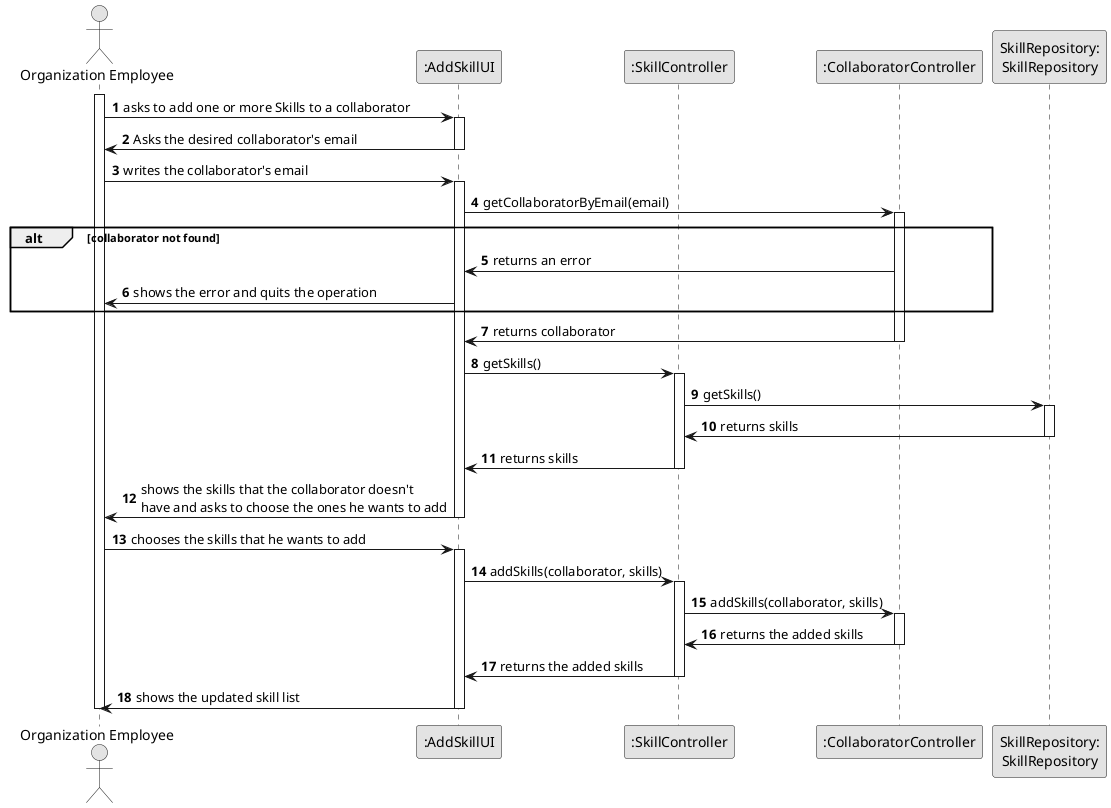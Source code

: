@startuml
skinparam monochrome true
skinparam packageStyle rectangle
skinparam shadowing false

autonumber

'hide footbox
actor "Organization Employee" as ADM
participant ":AddSkillUI" as UI
participant ":SkillController" as SkillCTRL
participant ":CollaboratorController" as CollaboratorCTRL
participant "SkillRepository:\nSkillRepository" as SkillRepository


activate ADM
    ADM -> UI : asks to add one or more Skills to a collaborator
    activate UI
        UI -> ADM: Asks the desired collaborator's email
    deactivate UI
    ADM -> UI : writes the collaborator's email

    activate UI

        UI -> CollaboratorCTRL: getCollaboratorByEmail(email)
        activate CollaboratorCTRL
            alt collaborator not found
                CollaboratorCTRL -> UI: returns an error
                UI -> ADM: shows the error and quits the operation
            end

                CollaboratorCTRL -> UI: returns collaborator
        deactivate CollaboratorCTRL
        UI -> SkillCTRL: getSkills()
        activate SkillCTRL
            SkillCTRL -> SkillRepository: getSkills()
            activate SkillRepository
                SkillRepository -> SkillCTRL: returns skills
            deactivate SkillRepository

            SkillCTRL -> UI: returns skills
            deactivate SkillCTRL

        UI -> ADM: shows the skills that the collaborator doesn't \nhave and asks to choose the ones he wants to add
    deactivate UI
    ADM -> UI: chooses the skills that he wants to add

    activate UI
        UI -> SkillCTRL: addSkills(collaborator, skills)
        activate SkillCTRL
            SkillCTRL -> CollaboratorCTRL: addSkills(collaborator, skills)
            activate CollaboratorCTRL
                CollaboratorCTRL -> SkillCTRL: returns the added skills
            deactivate CollaboratorCTRL
            SkillCTRL -> UI: returns the added skills
            deactivate SkillCTRL
        UI -> ADM: shows the updated skill list
    deactivate UI
deactivate ADM

@enduml